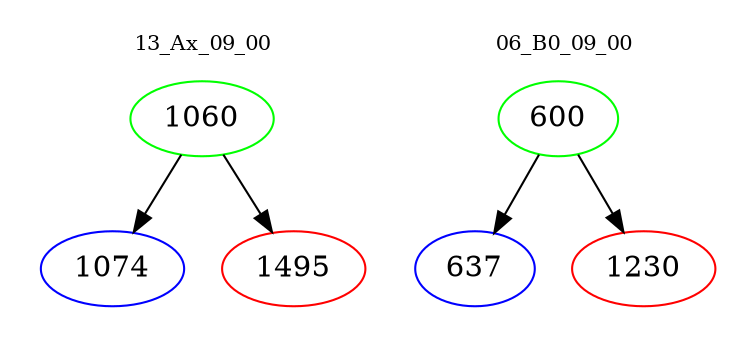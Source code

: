 digraph{
subgraph cluster_0 {
color = white
label = "13_Ax_09_00";
fontsize=10;
T0_1060 [label="1060", color="green"]
T0_1060 -> T0_1074 [color="black"]
T0_1074 [label="1074", color="blue"]
T0_1060 -> T0_1495 [color="black"]
T0_1495 [label="1495", color="red"]
}
subgraph cluster_1 {
color = white
label = "06_B0_09_00";
fontsize=10;
T1_600 [label="600", color="green"]
T1_600 -> T1_637 [color="black"]
T1_637 [label="637", color="blue"]
T1_600 -> T1_1230 [color="black"]
T1_1230 [label="1230", color="red"]
}
}
